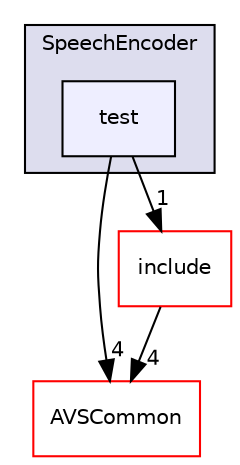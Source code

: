 digraph "/workplace/avs-device-sdk/SpeechEncoder/test" {
  compound=true
  node [ fontsize="10", fontname="Helvetica"];
  edge [ labelfontsize="10", labelfontname="Helvetica"];
  subgraph clusterdir_6b07903b29b547047bfa8a8b819c80bf {
    graph [ bgcolor="#ddddee", pencolor="black", label="SpeechEncoder" fontname="Helvetica", fontsize="10", URL="dir_6b07903b29b547047bfa8a8b819c80bf.html"]
  dir_e68af128040433e45633695efcfc359b [shape=box, label="test", style="filled", fillcolor="#eeeeff", pencolor="black", URL="dir_e68af128040433e45633695efcfc359b.html"];
  }
  dir_13e65effb2bde530b17b3d5eefcd0266 [shape=box label="AVSCommon" fillcolor="white" style="filled" color="red" URL="dir_13e65effb2bde530b17b3d5eefcd0266.html"];
  dir_42bcecaea8b07e2c1ef02db2f3150d05 [shape=box label="include" fillcolor="white" style="filled" color="red" URL="dir_42bcecaea8b07e2c1ef02db2f3150d05.html"];
  dir_e68af128040433e45633695efcfc359b->dir_13e65effb2bde530b17b3d5eefcd0266 [headlabel="4", labeldistance=1.5 headhref="dir_000783_000017.html"];
  dir_e68af128040433e45633695efcfc359b->dir_42bcecaea8b07e2c1ef02db2f3150d05 [headlabel="1", labeldistance=1.5 headhref="dir_000783_000776.html"];
  dir_42bcecaea8b07e2c1ef02db2f3150d05->dir_13e65effb2bde530b17b3d5eefcd0266 [headlabel="4", labeldistance=1.5 headhref="dir_000776_000017.html"];
}
